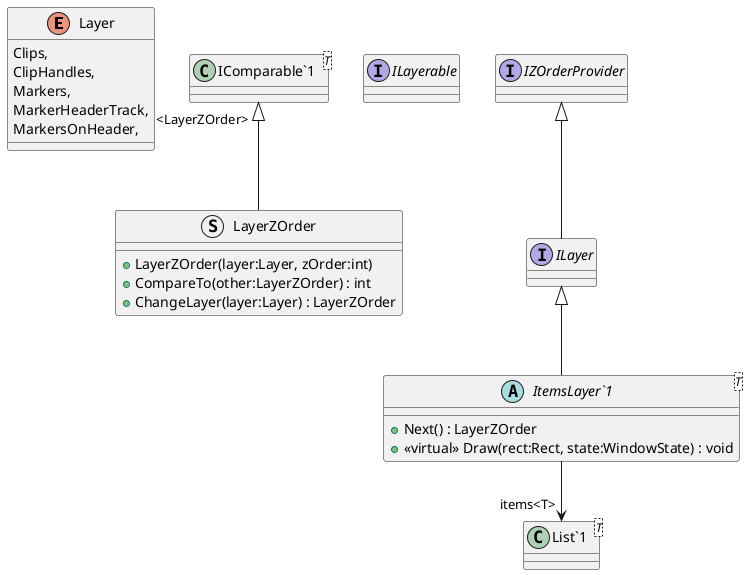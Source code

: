 @startuml
enum Layer {
    Clips,
    ClipHandles,
    Markers,
    MarkerHeaderTrack,
    MarkersOnHeader,
}
struct LayerZOrder {
    + LayerZOrder(layer:Layer, zOrder:int)
    + CompareTo(other:LayerZOrder) : int
    + ChangeLayer(layer:Layer) : LayerZOrder
}
interface ILayerable {
}
interface IZOrderProvider {
}
interface ILayer {
}
abstract class "ItemsLayer`1"<T> {
    + Next() : LayerZOrder
    + <<virtual>> Draw(rect:Rect, state:WindowState) : void
}
class "IComparable`1"<T> {
}
class "List`1"<T> {
}
"IComparable`1" "<LayerZOrder>" <|-- LayerZOrder
IZOrderProvider <|-- ILayer
ILayer <|-- "ItemsLayer`1"
"ItemsLayer`1" --> "items<T>" "List`1"
@enduml
